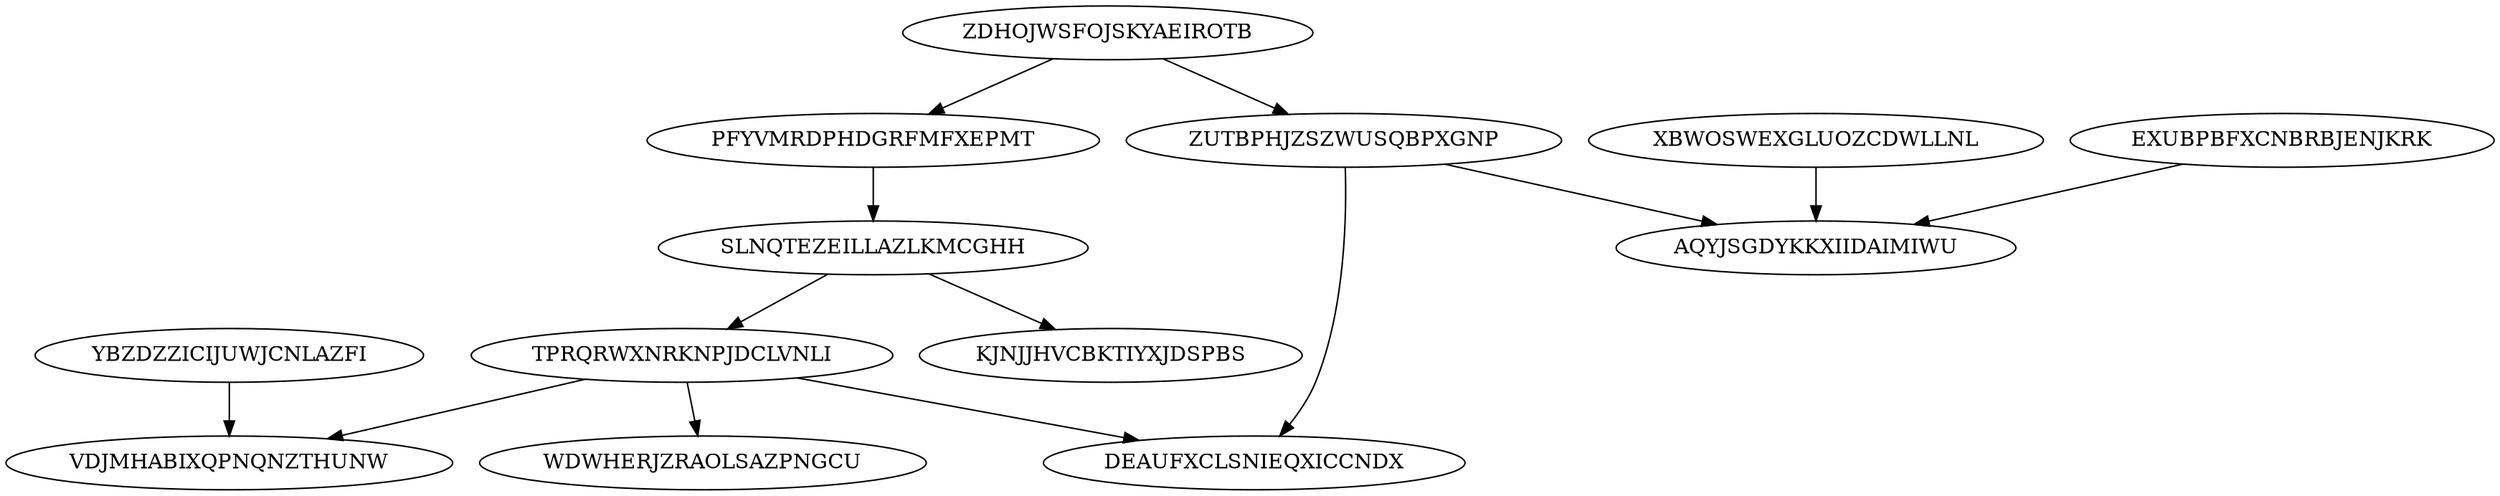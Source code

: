 digraph N13M13 {
	ZDHOJWSFOJSKYAEIROTB	[Weight=17];
	PFYVMRDPHDGRFMFXEPMT	[Weight=18];
	SLNQTEZEILLAZLKMCGHH	[Weight=10];
	XBWOSWEXGLUOZCDWLLNL	[Weight=16];
	EXUBPBFXCNBRBJENJKRK	[Weight=13];
	TPRQRWXNRKNPJDCLVNLI	[Weight=15];
	YBZDZZICIJUWJCNLAZFI	[Weight=10];
	ZUTBPHJZSZWUSQBPXGNP	[Weight=10];
	WDWHERJZRAOLSAZPNGCU	[Weight=17];
	AQYJSGDYKKXIIDAIMIWU	[Weight=11];
	VDJMHABIXQPNQNZTHUNW	[Weight=15];
	KJNJJHVCBKTIYXJDSPBS	[Weight=20];
	DEAUFXCLSNIEQXICCNDX	[Weight=10];
	TPRQRWXNRKNPJDCLVNLI -> VDJMHABIXQPNQNZTHUNW [Weight=19];
	ZUTBPHJZSZWUSQBPXGNP -> DEAUFXCLSNIEQXICCNDX [Weight=11];
	ZUTBPHJZSZWUSQBPXGNP -> AQYJSGDYKKXIIDAIMIWU [Weight=12];
	SLNQTEZEILLAZLKMCGHH -> KJNJJHVCBKTIYXJDSPBS [Weight=11];
	ZDHOJWSFOJSKYAEIROTB -> PFYVMRDPHDGRFMFXEPMT [Weight=12];
	PFYVMRDPHDGRFMFXEPMT -> SLNQTEZEILLAZLKMCGHH [Weight=12];
	TPRQRWXNRKNPJDCLVNLI -> DEAUFXCLSNIEQXICCNDX [Weight=11];
	SLNQTEZEILLAZLKMCGHH -> TPRQRWXNRKNPJDCLVNLI [Weight=19];
	YBZDZZICIJUWJCNLAZFI -> VDJMHABIXQPNQNZTHUNW [Weight=11];
	ZDHOJWSFOJSKYAEIROTB -> ZUTBPHJZSZWUSQBPXGNP [Weight=16];
	XBWOSWEXGLUOZCDWLLNL -> AQYJSGDYKKXIIDAIMIWU [Weight=14];
	EXUBPBFXCNBRBJENJKRK -> AQYJSGDYKKXIIDAIMIWU [Weight=17];
	TPRQRWXNRKNPJDCLVNLI -> WDWHERJZRAOLSAZPNGCU [Weight=17];
}
